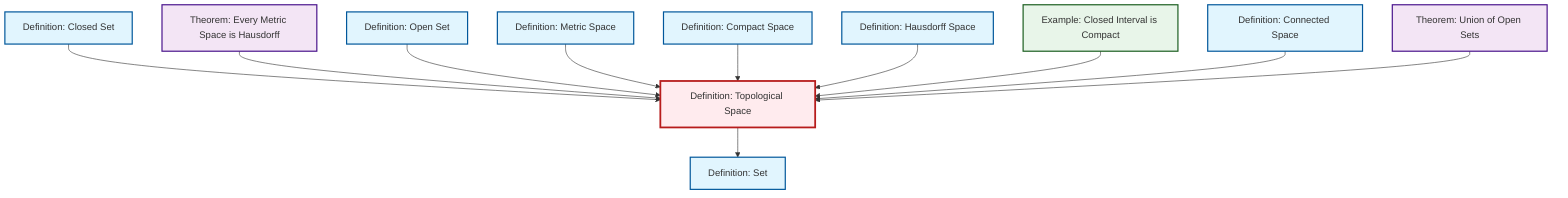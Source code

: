 graph TD
    classDef definition fill:#e1f5fe,stroke:#01579b,stroke-width:2px
    classDef theorem fill:#f3e5f5,stroke:#4a148c,stroke-width:2px
    classDef axiom fill:#fff3e0,stroke:#e65100,stroke-width:2px
    classDef example fill:#e8f5e9,stroke:#1b5e20,stroke-width:2px
    classDef current fill:#ffebee,stroke:#b71c1c,stroke-width:3px
    def-closed-set["Definition: Closed Set"]:::definition
    def-hausdorff["Definition: Hausdorff Space"]:::definition
    def-connected["Definition: Connected Space"]:::definition
    ex-closed-interval-compact["Example: Closed Interval is Compact"]:::example
    def-metric-space["Definition: Metric Space"]:::definition
    thm-union-open-sets["Theorem: Union of Open Sets"]:::theorem
    thm-metric-hausdorff["Theorem: Every Metric Space is Hausdorff"]:::theorem
    def-compact["Definition: Compact Space"]:::definition
    def-set["Definition: Set"]:::definition
    def-open-set["Definition: Open Set"]:::definition
    def-topological-space["Definition: Topological Space"]:::definition
    def-closed-set --> def-topological-space
    thm-metric-hausdorff --> def-topological-space
    def-topological-space --> def-set
    def-open-set --> def-topological-space
    def-metric-space --> def-topological-space
    def-compact --> def-topological-space
    def-hausdorff --> def-topological-space
    ex-closed-interval-compact --> def-topological-space
    def-connected --> def-topological-space
    thm-union-open-sets --> def-topological-space
    class def-topological-space current